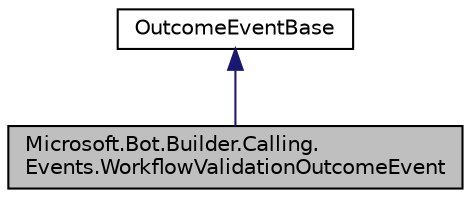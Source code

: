 digraph "Microsoft.Bot.Builder.Calling.Events.WorkflowValidationOutcomeEvent"
{
  edge [fontname="Helvetica",fontsize="10",labelfontname="Helvetica",labelfontsize="10"];
  node [fontname="Helvetica",fontsize="10",shape=record];
  Node1 [label="Microsoft.Bot.Builder.Calling.\lEvents.WorkflowValidationOutcomeEvent",height=0.2,width=0.4,color="black", fillcolor="grey75", style="filled", fontcolor="black"];
  Node2 -> Node1 [dir="back",color="midnightblue",fontsize="10",style="solid",fontname="Helvetica"];
  Node2 [label="OutcomeEventBase",height=0.2,width=0.4,color="black", fillcolor="white", style="filled",URL="$d3/d8e/class_microsoft_1_1_bot_1_1_builder_1_1_calling_1_1_events_1_1_outcome_event_base.html"];
}
